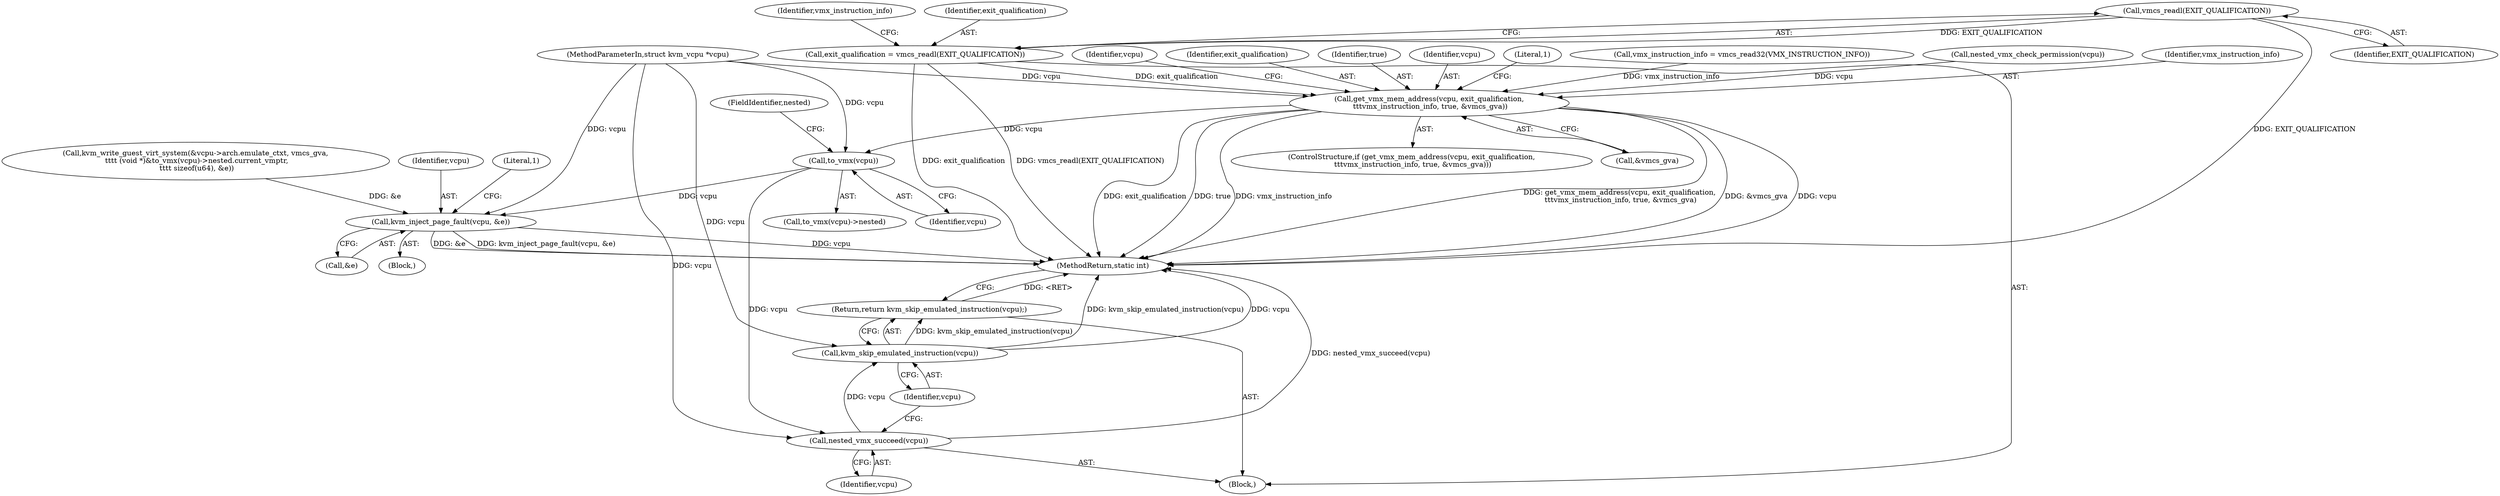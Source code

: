 digraph "0_linux_727ba748e110b4de50d142edca9d6a9b7e6111d8_0@API" {
"1000107" [label="(Call,vmcs_readl(EXIT_QUALIFICATION))"];
"1000105" [label="(Call,exit_qualification = vmcs_readl(EXIT_QUALIFICATION))"];
"1000123" [label="(Call,get_vmx_mem_address(vcpu, exit_qualification,\n \t\t\tvmx_instruction_info, true, &vmcs_gva))"];
"1000146" [label="(Call,to_vmx(vcpu))"];
"1000155" [label="(Call,kvm_inject_page_fault(vcpu, &e))"];
"1000161" [label="(Call,nested_vmx_succeed(vcpu))"];
"1000164" [label="(Call,kvm_skip_emulated_instruction(vcpu))"];
"1000163" [label="(Return,return kvm_skip_emulated_instruction(vcpu);)"];
"1000157" [label="(Call,&e)"];
"1000137" [label="(Identifier,vcpu)"];
"1000166" [label="(MethodReturn,static int)"];
"1000160" [label="(Literal,1)"];
"1000148" [label="(FieldIdentifier,nested)"];
"1000146" [label="(Call,to_vmx(vcpu))"];
"1000123" [label="(Call,get_vmx_mem_address(vcpu, exit_qualification,\n \t\t\tvmx_instruction_info, true, &vmcs_gva))"];
"1000125" [label="(Identifier,exit_qualification)"];
"1000107" [label="(Call,vmcs_readl(EXIT_QUALIFICATION))"];
"1000133" [label="(Call,kvm_write_guest_virt_system(&vcpu->arch.emulate_ctxt, vmcs_gva,\n \t\t\t\t (void *)&to_vmx(vcpu)->nested.current_vmptr,\n \t\t\t\t sizeof(u64), &e))"];
"1000145" [label="(Call,to_vmx(vcpu)->nested)"];
"1000165" [label="(Identifier,vcpu)"];
"1000161" [label="(Call,nested_vmx_succeed(vcpu))"];
"1000127" [label="(Identifier,true)"];
"1000111" [label="(Identifier,vmx_instruction_info)"];
"1000124" [label="(Identifier,vcpu)"];
"1000131" [label="(Literal,1)"];
"1000164" [label="(Call,kvm_skip_emulated_instruction(vcpu))"];
"1000163" [label="(Return,return kvm_skip_emulated_instruction(vcpu);)"];
"1000103" [label="(Block,)"];
"1000147" [label="(Identifier,vcpu)"];
"1000110" [label="(Call,vmx_instruction_info = vmcs_read32(VMX_INSTRUCTION_INFO))"];
"1000156" [label="(Identifier,vcpu)"];
"1000118" [label="(Call,nested_vmx_check_permission(vcpu))"];
"1000108" [label="(Identifier,EXIT_QUALIFICATION)"];
"1000155" [label="(Call,kvm_inject_page_fault(vcpu, &e))"];
"1000162" [label="(Identifier,vcpu)"];
"1000122" [label="(ControlStructure,if (get_vmx_mem_address(vcpu, exit_qualification,\n \t\t\tvmx_instruction_info, true, &vmcs_gva)))"];
"1000126" [label="(Identifier,vmx_instruction_info)"];
"1000105" [label="(Call,exit_qualification = vmcs_readl(EXIT_QUALIFICATION))"];
"1000154" [label="(Block,)"];
"1000128" [label="(Call,&vmcs_gva)"];
"1000106" [label="(Identifier,exit_qualification)"];
"1000102" [label="(MethodParameterIn,struct kvm_vcpu *vcpu)"];
"1000107" -> "1000105"  [label="AST: "];
"1000107" -> "1000108"  [label="CFG: "];
"1000108" -> "1000107"  [label="AST: "];
"1000105" -> "1000107"  [label="CFG: "];
"1000107" -> "1000166"  [label="DDG: EXIT_QUALIFICATION"];
"1000107" -> "1000105"  [label="DDG: EXIT_QUALIFICATION"];
"1000105" -> "1000103"  [label="AST: "];
"1000106" -> "1000105"  [label="AST: "];
"1000111" -> "1000105"  [label="CFG: "];
"1000105" -> "1000166"  [label="DDG: exit_qualification"];
"1000105" -> "1000166"  [label="DDG: vmcs_readl(EXIT_QUALIFICATION)"];
"1000105" -> "1000123"  [label="DDG: exit_qualification"];
"1000123" -> "1000122"  [label="AST: "];
"1000123" -> "1000128"  [label="CFG: "];
"1000124" -> "1000123"  [label="AST: "];
"1000125" -> "1000123"  [label="AST: "];
"1000126" -> "1000123"  [label="AST: "];
"1000127" -> "1000123"  [label="AST: "];
"1000128" -> "1000123"  [label="AST: "];
"1000131" -> "1000123"  [label="CFG: "];
"1000137" -> "1000123"  [label="CFG: "];
"1000123" -> "1000166"  [label="DDG: exit_qualification"];
"1000123" -> "1000166"  [label="DDG: true"];
"1000123" -> "1000166"  [label="DDG: vmx_instruction_info"];
"1000123" -> "1000166"  [label="DDG: get_vmx_mem_address(vcpu, exit_qualification,\n \t\t\tvmx_instruction_info, true, &vmcs_gva)"];
"1000123" -> "1000166"  [label="DDG: &vmcs_gva"];
"1000123" -> "1000166"  [label="DDG: vcpu"];
"1000118" -> "1000123"  [label="DDG: vcpu"];
"1000102" -> "1000123"  [label="DDG: vcpu"];
"1000110" -> "1000123"  [label="DDG: vmx_instruction_info"];
"1000123" -> "1000146"  [label="DDG: vcpu"];
"1000146" -> "1000145"  [label="AST: "];
"1000146" -> "1000147"  [label="CFG: "];
"1000147" -> "1000146"  [label="AST: "];
"1000148" -> "1000146"  [label="CFG: "];
"1000102" -> "1000146"  [label="DDG: vcpu"];
"1000146" -> "1000155"  [label="DDG: vcpu"];
"1000146" -> "1000161"  [label="DDG: vcpu"];
"1000155" -> "1000154"  [label="AST: "];
"1000155" -> "1000157"  [label="CFG: "];
"1000156" -> "1000155"  [label="AST: "];
"1000157" -> "1000155"  [label="AST: "];
"1000160" -> "1000155"  [label="CFG: "];
"1000155" -> "1000166"  [label="DDG: &e"];
"1000155" -> "1000166"  [label="DDG: kvm_inject_page_fault(vcpu, &e)"];
"1000155" -> "1000166"  [label="DDG: vcpu"];
"1000102" -> "1000155"  [label="DDG: vcpu"];
"1000133" -> "1000155"  [label="DDG: &e"];
"1000161" -> "1000103"  [label="AST: "];
"1000161" -> "1000162"  [label="CFG: "];
"1000162" -> "1000161"  [label="AST: "];
"1000165" -> "1000161"  [label="CFG: "];
"1000161" -> "1000166"  [label="DDG: nested_vmx_succeed(vcpu)"];
"1000102" -> "1000161"  [label="DDG: vcpu"];
"1000161" -> "1000164"  [label="DDG: vcpu"];
"1000164" -> "1000163"  [label="AST: "];
"1000164" -> "1000165"  [label="CFG: "];
"1000165" -> "1000164"  [label="AST: "];
"1000163" -> "1000164"  [label="CFG: "];
"1000164" -> "1000166"  [label="DDG: kvm_skip_emulated_instruction(vcpu)"];
"1000164" -> "1000166"  [label="DDG: vcpu"];
"1000164" -> "1000163"  [label="DDG: kvm_skip_emulated_instruction(vcpu)"];
"1000102" -> "1000164"  [label="DDG: vcpu"];
"1000163" -> "1000103"  [label="AST: "];
"1000166" -> "1000163"  [label="CFG: "];
"1000163" -> "1000166"  [label="DDG: <RET>"];
}
